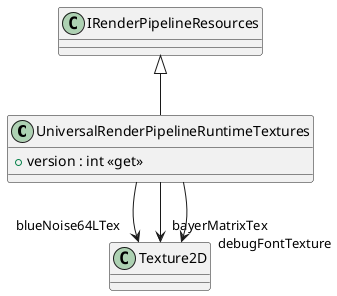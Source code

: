 @startuml
class UniversalRenderPipelineRuntimeTextures {
    + version : int <<get>>
}
IRenderPipelineResources <|-- UniversalRenderPipelineRuntimeTextures
UniversalRenderPipelineRuntimeTextures --> "blueNoise64LTex" Texture2D
UniversalRenderPipelineRuntimeTextures --> "bayerMatrixTex" Texture2D
UniversalRenderPipelineRuntimeTextures --> "debugFontTexture" Texture2D
@enduml
